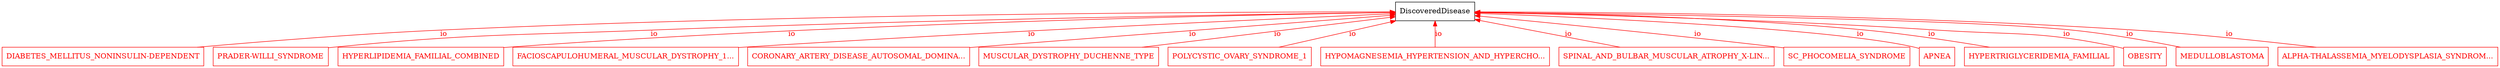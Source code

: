digraph DiscoveredDiseases {
	node [label="\N"];
	graph [bb="0,0,4330,124"];
	"DIABETES_MELLITUS_NONINSULIN-DEPENDENT" [label="DIABETES_MELLITUS_NONINSULIN-DEPENDENT", shape=box, color="0.0,1.0,1.0", fontcolor="0.0,1.0,1.0", pos="169,18", width="4.69", height="0.50"];
	DiscoveredDisease [label=DiscoveredDisease, shape=box, color="0.0,0.0,0.0", fontcolor="0.0,0.0,0.0", pos="2480,106", width="1.72", height="0.50"];
	"PRADER-WILLI_SYNDROME" [label="PRADER-WILLI_SYNDROME", shape=box, color="0.0,1.0,1.0", fontcolor="0.0,1.0,1.0", pos="456,18", width="2.78", height="0.50"];
	HYPERLIPIDEMIA_FAMILIAL_COMBINED [label=HYPERLIPIDEMIA_FAMILIAL_COMBINED, shape=box, color="0.0,1.0,1.0", fontcolor="0.0,1.0,1.0", pos="716,18", width="3.94", height="0.50"];
	FACIOSCAPULOHUMERAL_MUSCULAR_DYSTROPHY_1A [label="FACIOSCAPULOHUMERAL_MUSCULAR_DYSTROPHY_1...", shape=box, color="0.0,1.0,1.0", fontcolor="0.0,1.0,1.0", pos="1070,18", width="5.39", height="0.50"];
	CORONARY_ARTERY_DISEASE_AUTOSOMAL_DOMINANT_2 [label="CORONARY_ARTERY_DISEASE_AUTOSOMAL_DOMINA...", shape=box, color="0.0,1.0,1.0", fontcolor="0.0,1.0,1.0", pos="1475,18", width="5.36", height="0.50"];
	MUSCULAR_DYSTROPHY_DUCHENNE_TYPE [label=MUSCULAR_DYSTROPHY_DUCHENNE_TYPE, shape=box, color="0.0,1.0,1.0", fontcolor="0.0,1.0,1.0", pos="1841,18", width="4.31", height="0.50"];
	POLYCYSTIC_OVARY_SYNDROME_1 [label=POLYCYSTIC_OVARY_SYNDROME_1, shape=box, color="0.0,1.0,1.0", fontcolor="0.0,1.0,1.0", pos="2141,18", width="3.53", height="0.50"];
	HYPOMAGNESEMIA_HYPERTENSION_AND_HYPERCHOLESTEROLEMIA_MITOCHONDRIAL [label="HYPOMAGNESEMIA_HYPERTENSION_AND_HYPERCHO...", shape=box, color="0.0,1.0,1.0", fontcolor="0.0,1.0,1.0", pos="2480,18", width="5.39", height="0.50"];
	"SPINAL_AND_BULBAR_MUSCULAR_ATROPHY_X-LINKED_1" [label="SPINAL_AND_BULBAR_MUSCULAR_ATROPHY_X-LIN...", shape=box, color="0.0,1.0,1.0", fontcolor="0.0,1.0,1.0", pos="2879,18", width="5.19", height="0.50"];
	SC_PHOCOMELIA_SYNDROME [label=SC_PHOCOMELIA_SYNDROME, shape=box, color="0.0,1.0,1.0", fontcolor="0.0,1.0,1.0", pos="3192,18", width="3.00", height="0.50"];
	APNEA [label=APNEA, shape=box, color="0.0,1.0,1.0", fontcolor="0.0,1.0,1.0", pos="3349,18", width="0.86", height="0.50"];
	HYPERTRIGLYCERIDEMIA_FAMILIAL [label=HYPERTRIGLYCERIDEMIA_FAMILIAL, shape=box, color="0.0,1.0,1.0", fontcolor="0.0,1.0,1.0", pos="3528,18", width="3.61", height="0.50"];
	OBESITY [label=OBESITY, shape=box, color="0.0,1.0,1.0", fontcolor="0.0,1.0,1.0", pos="3713,18", width="1.03", height="0.50"];
	MEDULLOBLASTOMA [label=MEDULLOBLASTOMA, shape=box, color="0.0,1.0,1.0", fontcolor="0.0,1.0,1.0", pos="3848,18", width="2.22", height="0.50"];
	"ALPHA-THALASSEMIA_MYELODYSPLASIA_SYNDROME" [label="ALPHA-THALASSEMIA_MYELODYSPLASIA_SYNDROM...", shape=box, color="0.0,1.0,1.0", fontcolor="0.0,1.0,1.0", pos="4138,18", width="5.33", height="0.50"];
	DiscoveredDisease -> "DIABETES_MELLITUS_NONINSULIN-DEPENDENT" [dir=back, label=io, color="0.0,1.0,1.0", fontcolor="0.0,1.0,1.0", pos="s,2418,105 2408,105 2126,102 1099,87 772,70 626,62 459,48 338,36", lp="830,62"];
	DiscoveredDisease -> "PRADER-WILLI_SYNDROME" [dir=back, label=io, color="0.0,1.0,1.0", fontcolor="0.0,1.0,1.0", pos="s,2418,105 2408,105 2204,102 1610,92 1117,70 872,59 810,63 565,36 562,36 559,35 556,35", lp="1162,62"];
	DiscoveredDisease -> HYPERLIPIDEMIA_FAMILIAL_COMBINED [dir=back, label=io, color="0.0,1.0,1.0", fontcolor="0.0,1.0,1.0", pos="s,2418,105 2408,105 2180,102 1461,86 867,36 864,36 861,35 858,35", lp="1406,62"];
	DiscoveredDisease -> FACIOSCAPULOHUMERAL_MUSCULAR_DYSTROPHY_1A [dir=back, label=io, color="0.0,1.0,1.0", fontcolor="0.0,1.0,1.0", pos="s,2418,103 2408,102 2220,93 1703,67 1273,36 1270,36 1267,36 1264,35", lp="1810,62"];
	DiscoveredDisease -> CORONARY_ARTERY_DISEASE_AUTOSOMAL_DOMINANT_2 [dir=back, label=io, color="0.0,1.0,1.0", fontcolor="0.0,1.0,1.0", pos="s,2418,101 2408,100 2267,88 1946,59 1677,36 1674,36 1671,35 1668,35", lp="2100,62"];
	DiscoveredDisease -> MUSCULAR_DYSTROPHY_DUCHENNE_TYPE [dir=back, label=io, color="0.0,1.0,1.0", fontcolor="0.0,1.0,1.0", pos="s,2418,97 2408,96 2302,81 2105,54 1973,36", lp="2225,62"];
	DiscoveredDisease -> POLYCYSTIC_OVARY_SYNDROME_1 [dir=back, label=io, color="0.0,1.0,1.0", fontcolor="0.0,1.0,1.0", pos="s,2418,90 2408,87 2350,72 2269,51 2211,36", lp="2348,62"];
	DiscoveredDisease -> HYPOMAGNESEMIA_HYPERTENSION_AND_HYPERCHOLESTEROLEMIA_MITOCHONDRIAL [dir=back, label=io, color="0.0,1.0,1.0", fontcolor="0.0,1.0,1.0", pos="s,2480,88 2480,78 2480,64 2480,48 2480,36", lp="2486,62"];
	DiscoveredDisease -> "SPINAL_AND_BULBAR_MUSCULAR_ATROPHY_X-LINKED_1" [dir=back, label=io, color="0.0,1.0,1.0", fontcolor="0.0,1.0,1.0", pos="s,2542,92 2552,90 2621,75 2726,52 2798,36", lp="2710,62"];
	DiscoveredDisease -> SC_PHOCOMELIA_SYNDROME [dir=back, label=io, color="0.0,1.0,1.0", fontcolor="0.0,1.0,1.0", pos="s,2542,99 2552,98 2665,85 2888,61 3075,36 3078,36 3081,35 3084,35", lp="2936,62"];
	DiscoveredDisease -> APNEA [dir=back, label=io, color="0.0,1.0,1.0", fontcolor="0.0,1.0,1.0", pos="s,2542,104 2552,104 2727,95 3168,73 3309,36 3312,35 3315,34 3318,33", lp="3199,62"];
	DiscoveredDisease -> HYPERTRIGLYCERIDEMIA_FAMILIAL [dir=back, label=io, color="0.0,1.0,1.0", fontcolor="0.0,1.0,1.0", pos="s,2542,105 2552,105 2683,103 2968,95 3208,70 3284,62 3370,47 3433,36", lp="3322,62"];
	DiscoveredDisease -> OBESITY [dir=back, label=io, color="0.0,1.0,1.0", fontcolor="0.0,1.0,1.0", pos="s,2542,105 2552,105 2700,101 3043,91 3331,70 3481,59 3522,71 3667,36 3670,35 3673,34 3676,33", lp="3572,62"];
	DiscoveredDisease -> MEDULLOBLASTOMA [dir=back, label=io, color="0.0,1.0,1.0", fontcolor="0.0,1.0,1.0", pos="s,2542,105 2552,105 2763,103 3381,93 3581,70 3646,62 3719,48 3772,36", lp="3682,62"];
	DiscoveredDisease -> "ALPHA-THALASSEMIA_MYELODYSPLASIA_SYNDROME" [dir=back, label=io, color="0.0,1.0,1.0", fontcolor="0.0,1.0,1.0", pos="s,2542,105 2552,105 2778,101 3469,86 3692,70 3798,62 3919,48 4008,36", lp="3856,62"];
}
